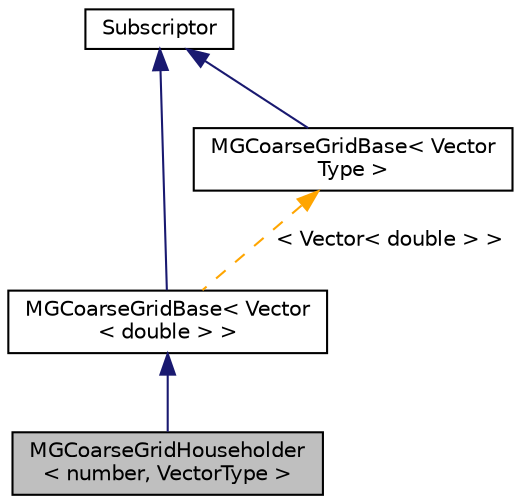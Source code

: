 digraph "MGCoarseGridHouseholder&lt; number, VectorType &gt;"
{
 // LATEX_PDF_SIZE
  edge [fontname="Helvetica",fontsize="10",labelfontname="Helvetica",labelfontsize="10"];
  node [fontname="Helvetica",fontsize="10",shape=record];
  Node1 [label="MGCoarseGridHouseholder\l\< number, VectorType \>",height=0.2,width=0.4,color="black", fillcolor="grey75", style="filled", fontcolor="black",tooltip=" "];
  Node2 -> Node1 [dir="back",color="midnightblue",fontsize="10",style="solid",fontname="Helvetica"];
  Node2 [label="MGCoarseGridBase\< Vector\l\< double \> \>",height=0.2,width=0.4,color="black", fillcolor="white", style="filled",URL="$classMGCoarseGridBase.html",tooltip=" "];
  Node3 -> Node2 [dir="back",color="midnightblue",fontsize="10",style="solid",fontname="Helvetica"];
  Node3 [label="Subscriptor",height=0.2,width=0.4,color="black", fillcolor="white", style="filled",URL="$classSubscriptor.html",tooltip=" "];
  Node4 -> Node2 [dir="back",color="orange",fontsize="10",style="dashed",label=" \< Vector\< double \> \>" ,fontname="Helvetica"];
  Node4 [label="MGCoarseGridBase\< Vector\lType \>",height=0.2,width=0.4,color="black", fillcolor="white", style="filled",URL="$classMGCoarseGridBase.html",tooltip=" "];
  Node3 -> Node4 [dir="back",color="midnightblue",fontsize="10",style="solid",fontname="Helvetica"];
}
